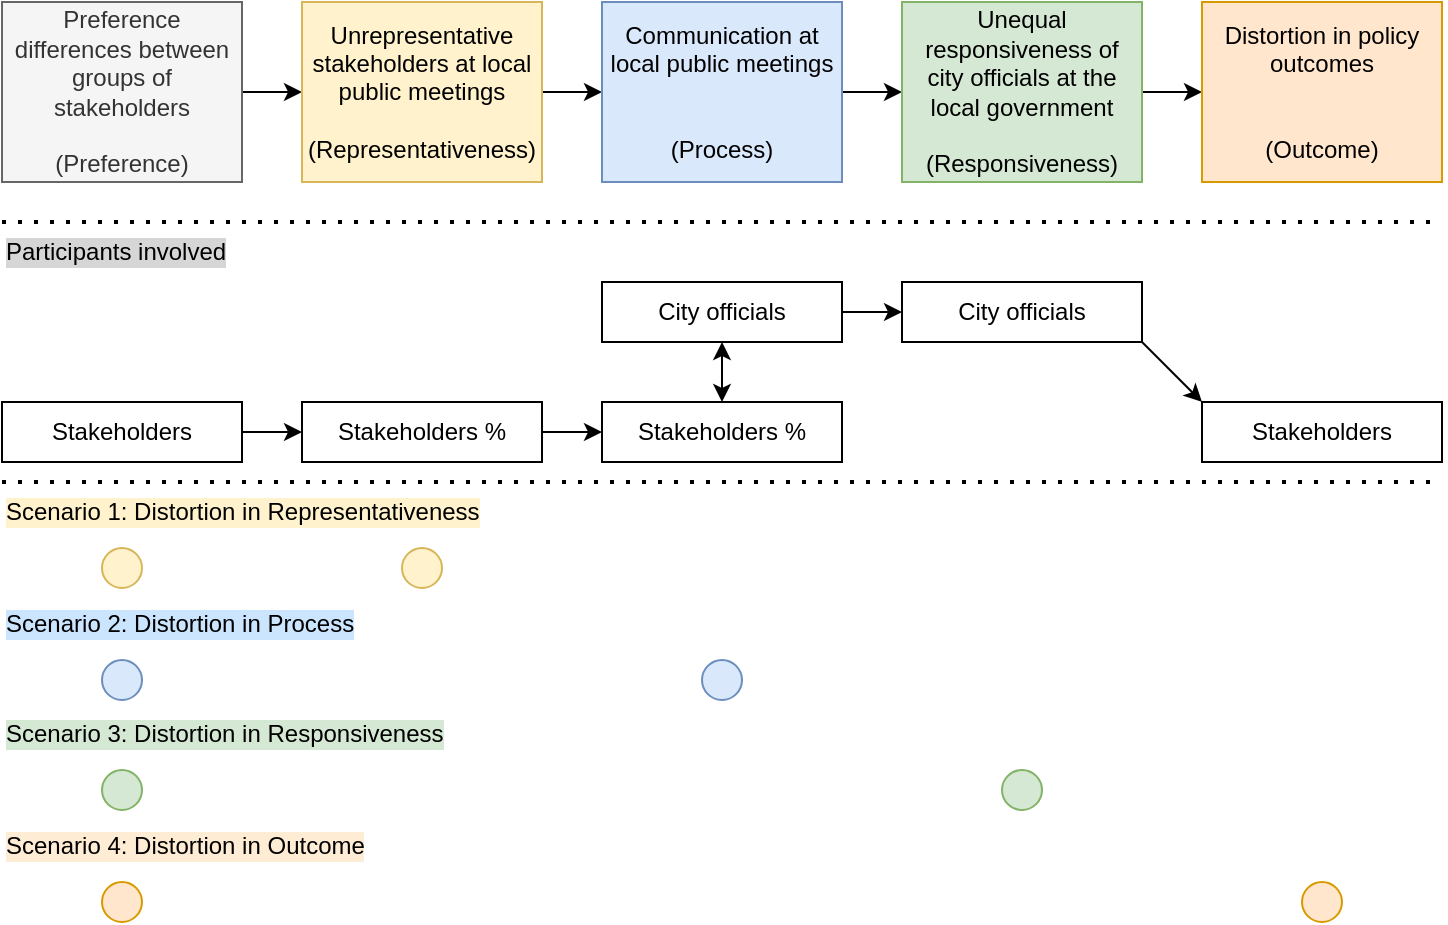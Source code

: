 <mxfile version="23.0.2" type="github">
  <diagram name="Page-1" id="Cs3PEmX1cTq5VMmg_b_n">
    <mxGraphModel dx="857" dy="570" grid="1" gridSize="10" guides="1" tooltips="1" connect="1" arrows="1" fold="1" page="1" pageScale="1" pageWidth="850" pageHeight="1100" math="0" shadow="0">
      <root>
        <mxCell id="0" />
        <mxCell id="1" parent="0" />
        <mxCell id="gPUhUYzJHijc3U4VqbK1-7" style="edgeStyle=orthogonalEdgeStyle;rounded=0;orthogonalLoop=1;jettySize=auto;html=1;exitX=1;exitY=0.5;exitDx=0;exitDy=0;" edge="1" parent="1" source="gPUhUYzJHijc3U4VqbK1-2" target="gPUhUYzJHijc3U4VqbK1-3">
          <mxGeometry relative="1" as="geometry" />
        </mxCell>
        <mxCell id="gPUhUYzJHijc3U4VqbK1-2" value="Preference differences between groups of stakeholders&lt;br&gt;&lt;br&gt;(Preference)" style="rounded=0;whiteSpace=wrap;html=1;fillColor=#f5f5f5;fontColor=#333333;strokeColor=#666666;" vertex="1" parent="1">
          <mxGeometry x="10" y="40" width="120" height="90" as="geometry" />
        </mxCell>
        <mxCell id="gPUhUYzJHijc3U4VqbK1-8" style="edgeStyle=orthogonalEdgeStyle;rounded=0;orthogonalLoop=1;jettySize=auto;html=1;exitX=1;exitY=0.5;exitDx=0;exitDy=0;entryX=0;entryY=0.5;entryDx=0;entryDy=0;" edge="1" parent="1" source="gPUhUYzJHijc3U4VqbK1-3" target="gPUhUYzJHijc3U4VqbK1-4">
          <mxGeometry relative="1" as="geometry" />
        </mxCell>
        <mxCell id="gPUhUYzJHijc3U4VqbK1-3" value="Unrepresentative stakeholders at local public meetings&lt;br&gt;&lt;br&gt;(Representativeness)" style="rounded=0;whiteSpace=wrap;html=1;fillColor=#fff2cc;strokeColor=#d6b656;" vertex="1" parent="1">
          <mxGeometry x="160" y="40" width="120" height="90" as="geometry" />
        </mxCell>
        <mxCell id="gPUhUYzJHijc3U4VqbK1-9" style="edgeStyle=orthogonalEdgeStyle;rounded=0;orthogonalLoop=1;jettySize=auto;html=1;exitX=1;exitY=0.5;exitDx=0;exitDy=0;entryX=0;entryY=0.5;entryDx=0;entryDy=0;" edge="1" parent="1" source="gPUhUYzJHijc3U4VqbK1-4" target="gPUhUYzJHijc3U4VqbK1-5">
          <mxGeometry relative="1" as="geometry" />
        </mxCell>
        <mxCell id="gPUhUYzJHijc3U4VqbK1-4" value="Communication at local public meetings&lt;br&gt;&lt;br&gt;&lt;br&gt;(Process)" style="rounded=0;whiteSpace=wrap;html=1;fillColor=#dae8fc;strokeColor=#6c8ebf;" vertex="1" parent="1">
          <mxGeometry x="310" y="40" width="120" height="90" as="geometry" />
        </mxCell>
        <mxCell id="gPUhUYzJHijc3U4VqbK1-10" style="edgeStyle=orthogonalEdgeStyle;rounded=0;orthogonalLoop=1;jettySize=auto;html=1;exitX=1;exitY=0.5;exitDx=0;exitDy=0;" edge="1" parent="1" source="gPUhUYzJHijc3U4VqbK1-5" target="gPUhUYzJHijc3U4VqbK1-6">
          <mxGeometry relative="1" as="geometry" />
        </mxCell>
        <mxCell id="gPUhUYzJHijc3U4VqbK1-5" value="Unequal responsiveness of city officials at the local government&lt;br&gt;&lt;br&gt;(Responsiveness)" style="rounded=0;whiteSpace=wrap;html=1;fillColor=#d5e8d4;strokeColor=#82b366;" vertex="1" parent="1">
          <mxGeometry x="460" y="40" width="120" height="90" as="geometry" />
        </mxCell>
        <mxCell id="gPUhUYzJHijc3U4VqbK1-6" value="Distortion in policy outcomes&lt;br&gt;&lt;br&gt;&lt;br&gt;(Outcome)" style="rounded=0;whiteSpace=wrap;html=1;fillColor=#ffe6cc;strokeColor=#d79b00;" vertex="1" parent="1">
          <mxGeometry x="610" y="40" width="120" height="90" as="geometry" />
        </mxCell>
        <mxCell id="gPUhUYzJHijc3U4VqbK1-18" style="edgeStyle=orthogonalEdgeStyle;rounded=0;orthogonalLoop=1;jettySize=auto;html=1;exitX=1;exitY=0.5;exitDx=0;exitDy=0;" edge="1" parent="1" source="gPUhUYzJHijc3U4VqbK1-11" target="gPUhUYzJHijc3U4VqbK1-12">
          <mxGeometry relative="1" as="geometry" />
        </mxCell>
        <mxCell id="gPUhUYzJHijc3U4VqbK1-11" value="Stakeholders" style="rounded=0;whiteSpace=wrap;html=1;" vertex="1" parent="1">
          <mxGeometry x="10" y="240" width="120" height="30" as="geometry" />
        </mxCell>
        <mxCell id="gPUhUYzJHijc3U4VqbK1-19" style="edgeStyle=orthogonalEdgeStyle;rounded=0;orthogonalLoop=1;jettySize=auto;html=1;exitX=1;exitY=0.5;exitDx=0;exitDy=0;" edge="1" parent="1" source="gPUhUYzJHijc3U4VqbK1-12" target="gPUhUYzJHijc3U4VqbK1-13">
          <mxGeometry relative="1" as="geometry" />
        </mxCell>
        <mxCell id="gPUhUYzJHijc3U4VqbK1-12" value="Stakeholders %" style="rounded=0;whiteSpace=wrap;html=1;" vertex="1" parent="1">
          <mxGeometry x="160" y="240" width="120" height="30" as="geometry" />
        </mxCell>
        <mxCell id="gPUhUYzJHijc3U4VqbK1-13" value="Stakeholders %" style="rounded=0;whiteSpace=wrap;html=1;" vertex="1" parent="1">
          <mxGeometry x="310" y="240" width="120" height="30" as="geometry" />
        </mxCell>
        <mxCell id="gPUhUYzJHijc3U4VqbK1-20" style="edgeStyle=orthogonalEdgeStyle;rounded=0;orthogonalLoop=1;jettySize=auto;html=1;exitX=1;exitY=0.5;exitDx=0;exitDy=0;" edge="1" parent="1" source="gPUhUYzJHijc3U4VqbK1-14" target="gPUhUYzJHijc3U4VqbK1-15">
          <mxGeometry relative="1" as="geometry" />
        </mxCell>
        <mxCell id="gPUhUYzJHijc3U4VqbK1-54" style="edgeStyle=orthogonalEdgeStyle;rounded=0;orthogonalLoop=1;jettySize=auto;html=1;exitX=0.5;exitY=1;exitDx=0;exitDy=0;entryX=0.5;entryY=0;entryDx=0;entryDy=0;startArrow=classic;startFill=1;" edge="1" parent="1" source="gPUhUYzJHijc3U4VqbK1-14" target="gPUhUYzJHijc3U4VqbK1-13">
          <mxGeometry relative="1" as="geometry" />
        </mxCell>
        <mxCell id="gPUhUYzJHijc3U4VqbK1-14" value="City officials" style="rounded=0;whiteSpace=wrap;html=1;" vertex="1" parent="1">
          <mxGeometry x="310" y="180" width="120" height="30" as="geometry" />
        </mxCell>
        <mxCell id="gPUhUYzJHijc3U4VqbK1-21" style="rounded=0;orthogonalLoop=1;jettySize=auto;html=1;exitX=1;exitY=1;exitDx=0;exitDy=0;entryX=0;entryY=0;entryDx=0;entryDy=0;" edge="1" parent="1" source="gPUhUYzJHijc3U4VqbK1-15" target="gPUhUYzJHijc3U4VqbK1-16">
          <mxGeometry relative="1" as="geometry" />
        </mxCell>
        <mxCell id="gPUhUYzJHijc3U4VqbK1-15" value="City officials" style="rounded=0;whiteSpace=wrap;html=1;" vertex="1" parent="1">
          <mxGeometry x="460" y="180" width="120" height="30" as="geometry" />
        </mxCell>
        <mxCell id="gPUhUYzJHijc3U4VqbK1-16" value="Stakeholders" style="rounded=0;whiteSpace=wrap;html=1;" vertex="1" parent="1">
          <mxGeometry x="610" y="240" width="120" height="30" as="geometry" />
        </mxCell>
        <mxCell id="gPUhUYzJHijc3U4VqbK1-36" value="Scenario 1: Distortion in Representativeness" style="text;html=1;strokeColor=none;fillColor=none;align=left;verticalAlign=middle;whiteSpace=wrap;rounded=0;labelBackgroundColor=#FFF2CC;" vertex="1" parent="1">
          <mxGeometry x="10" y="280" width="280" height="30" as="geometry" />
        </mxCell>
        <mxCell id="gPUhUYzJHijc3U4VqbK1-37" value="" style="ellipse;whiteSpace=wrap;html=1;aspect=fixed;fillColor=#fff2cc;strokeColor=#d6b656;" vertex="1" parent="1">
          <mxGeometry x="60" y="313" width="20" height="20" as="geometry" />
        </mxCell>
        <mxCell id="gPUhUYzJHijc3U4VqbK1-38" value="" style="ellipse;whiteSpace=wrap;html=1;aspect=fixed;fillColor=#fff2cc;strokeColor=#d6b656;" vertex="1" parent="1">
          <mxGeometry x="210" y="313" width="20" height="20" as="geometry" />
        </mxCell>
        <mxCell id="gPUhUYzJHijc3U4VqbK1-39" value="Scenario 2: Distortion in Process" style="text;html=1;strokeColor=none;fillColor=none;align=left;verticalAlign=middle;whiteSpace=wrap;rounded=0;labelBackgroundColor=#CCE5FF;" vertex="1" parent="1">
          <mxGeometry x="10" y="336" width="290" height="30" as="geometry" />
        </mxCell>
        <mxCell id="gPUhUYzJHijc3U4VqbK1-40" value="" style="ellipse;whiteSpace=wrap;html=1;aspect=fixed;fillColor=#dae8fc;strokeColor=#6c8ebf;" vertex="1" parent="1">
          <mxGeometry x="60" y="369" width="20" height="20" as="geometry" />
        </mxCell>
        <mxCell id="gPUhUYzJHijc3U4VqbK1-41" value="" style="ellipse;whiteSpace=wrap;html=1;aspect=fixed;fillColor=#dae8fc;strokeColor=#6c8ebf;" vertex="1" parent="1">
          <mxGeometry x="360" y="369" width="20" height="20" as="geometry" />
        </mxCell>
        <mxCell id="gPUhUYzJHijc3U4VqbK1-42" value="" style="endArrow=none;dashed=1;html=1;dashPattern=1 3;strokeWidth=2;rounded=0;" edge="1" parent="1">
          <mxGeometry width="50" height="50" relative="1" as="geometry">
            <mxPoint x="10" y="280" as="sourcePoint" />
            <mxPoint x="730" y="280" as="targetPoint" />
          </mxGeometry>
        </mxCell>
        <mxCell id="gPUhUYzJHijc3U4VqbK1-44" value="" style="ellipse;whiteSpace=wrap;html=1;aspect=fixed;fillColor=#d5e8d4;strokeColor=#82b366;" vertex="1" parent="1">
          <mxGeometry x="60" y="424" width="20" height="20" as="geometry" />
        </mxCell>
        <mxCell id="gPUhUYzJHijc3U4VqbK1-45" value="" style="ellipse;whiteSpace=wrap;html=1;aspect=fixed;fillColor=#d5e8d4;strokeColor=#82b366;" vertex="1" parent="1">
          <mxGeometry x="510" y="424" width="20" height="20" as="geometry" />
        </mxCell>
        <mxCell id="gPUhUYzJHijc3U4VqbK1-49" value="Scenario 4: Distortion in Outcome" style="text;html=1;strokeColor=none;fillColor=none;align=left;verticalAlign=middle;whiteSpace=wrap;rounded=0;labelBackgroundColor=#ffecd5;" vertex="1" parent="1">
          <mxGeometry x="10" y="447" width="290" height="30" as="geometry" />
        </mxCell>
        <mxCell id="gPUhUYzJHijc3U4VqbK1-50" value="" style="ellipse;whiteSpace=wrap;html=1;aspect=fixed;fillColor=#ffe6cc;strokeColor=#d79b00;" vertex="1" parent="1">
          <mxGeometry x="60" y="480" width="20" height="20" as="geometry" />
        </mxCell>
        <mxCell id="gPUhUYzJHijc3U4VqbK1-51" value="" style="ellipse;whiteSpace=wrap;html=1;aspect=fixed;fillColor=#ffe6cc;strokeColor=#d79b00;" vertex="1" parent="1">
          <mxGeometry x="660" y="480" width="20" height="20" as="geometry" />
        </mxCell>
        <mxCell id="gPUhUYzJHijc3U4VqbK1-58" value="Participants involved" style="text;html=1;strokeColor=none;fillColor=none;align=left;verticalAlign=middle;whiteSpace=wrap;rounded=0;labelBackgroundColor=#d6d6d6;" vertex="1" parent="1">
          <mxGeometry x="10" y="150" width="220" height="30" as="geometry" />
        </mxCell>
        <mxCell id="gPUhUYzJHijc3U4VqbK1-59" value="" style="endArrow=none;dashed=1;html=1;dashPattern=1 3;strokeWidth=2;rounded=0;" edge="1" parent="1">
          <mxGeometry width="50" height="50" relative="1" as="geometry">
            <mxPoint x="10" y="150" as="sourcePoint" />
            <mxPoint x="730" y="150" as="targetPoint" />
          </mxGeometry>
        </mxCell>
        <mxCell id="gPUhUYzJHijc3U4VqbK1-60" value="Scenario 3: Distortion in Responsiveness" style="text;html=1;strokeColor=none;fillColor=none;align=left;verticalAlign=middle;whiteSpace=wrap;rounded=0;labelBackgroundColor=#D5E8D4;" vertex="1" parent="1">
          <mxGeometry x="10" y="391" width="290" height="30" as="geometry" />
        </mxCell>
      </root>
    </mxGraphModel>
  </diagram>
</mxfile>
